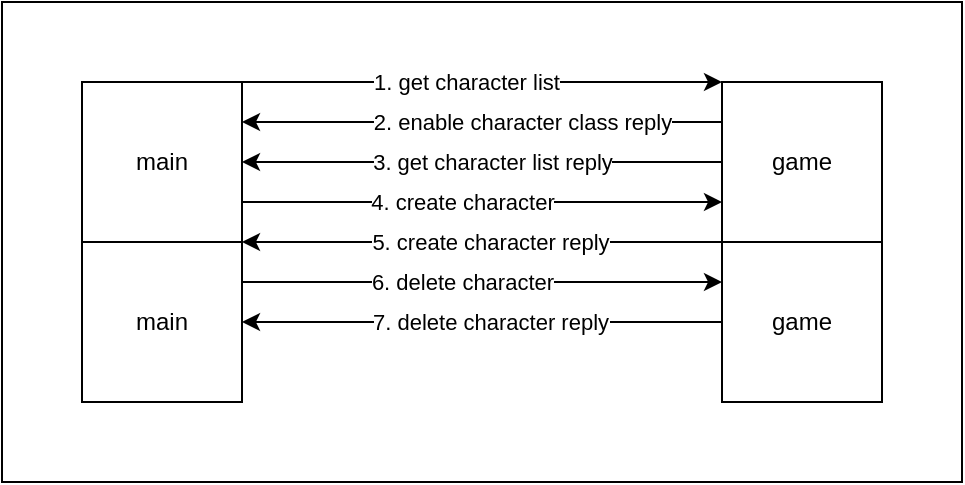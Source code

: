 <mxfile version="22.0.8" type="device">
  <diagram name="Page-1" id="nO8RaUmMSfp31jB0Gylx">
    <mxGraphModel dx="830" dy="497" grid="1" gridSize="10" guides="1" tooltips="1" connect="1" arrows="1" fold="1" page="1" pageScale="1" pageWidth="1169" pageHeight="827" math="0" shadow="0">
      <root>
        <mxCell id="0" />
        <mxCell id="1" parent="0" />
        <mxCell id="EUGmieLFnApyxulQmeKj-38" value="" style="rounded=0;whiteSpace=wrap;html=1;" vertex="1" parent="1">
          <mxGeometry x="320" y="280" width="480" height="240" as="geometry" />
        </mxCell>
        <mxCell id="EUGmieLFnApyxulQmeKj-20" value="main" style="rounded=0;whiteSpace=wrap;html=1;" vertex="1" parent="1">
          <mxGeometry x="360" y="320" width="80" height="80" as="geometry" />
        </mxCell>
        <mxCell id="EUGmieLFnApyxulQmeKj-21" value="game" style="rounded=0;whiteSpace=wrap;html=1;" vertex="1" parent="1">
          <mxGeometry x="680" y="320" width="80" height="80" as="geometry" />
        </mxCell>
        <mxCell id="EUGmieLFnApyxulQmeKj-22" value="" style="endArrow=classic;html=1;rounded=0;entryX=0;entryY=0;entryDx=0;entryDy=0;exitX=1;exitY=0;exitDx=0;exitDy=0;" edge="1" parent="1" source="EUGmieLFnApyxulQmeKj-20" target="EUGmieLFnApyxulQmeKj-21">
          <mxGeometry width="50" height="50" relative="1" as="geometry">
            <mxPoint x="540" y="240" as="sourcePoint" />
            <mxPoint x="590" y="190" as="targetPoint" />
          </mxGeometry>
        </mxCell>
        <mxCell id="EUGmieLFnApyxulQmeKj-26" value="1. get character list" style="edgeLabel;html=1;align=center;verticalAlign=middle;resizable=0;points=[];" vertex="1" connectable="0" parent="EUGmieLFnApyxulQmeKj-22">
          <mxGeometry x="-0.233" y="-2" relative="1" as="geometry">
            <mxPoint x="20" y="-2" as="offset" />
          </mxGeometry>
        </mxCell>
        <mxCell id="EUGmieLFnApyxulQmeKj-23" value="" style="endArrow=classic;html=1;rounded=0;exitX=0;exitY=0.5;exitDx=0;exitDy=0;entryX=1;entryY=0.5;entryDx=0;entryDy=0;" edge="1" parent="1" source="EUGmieLFnApyxulQmeKj-21" target="EUGmieLFnApyxulQmeKj-20">
          <mxGeometry width="50" height="50" relative="1" as="geometry">
            <mxPoint x="540" y="240" as="sourcePoint" />
            <mxPoint x="590" y="190" as="targetPoint" />
          </mxGeometry>
        </mxCell>
        <mxCell id="EUGmieLFnApyxulQmeKj-30" value="3. get character list reply" style="edgeLabel;html=1;align=center;verticalAlign=middle;resizable=0;points=[];" vertex="1" connectable="0" parent="EUGmieLFnApyxulQmeKj-23">
          <mxGeometry x="0.141" relative="1" as="geometry">
            <mxPoint x="22" as="offset" />
          </mxGeometry>
        </mxCell>
        <mxCell id="EUGmieLFnApyxulQmeKj-24" value="" style="endArrow=classic;html=1;rounded=0;entryX=0;entryY=0.75;entryDx=0;entryDy=0;exitX=1;exitY=0.75;exitDx=0;exitDy=0;" edge="1" parent="1" source="EUGmieLFnApyxulQmeKj-20" target="EUGmieLFnApyxulQmeKj-21">
          <mxGeometry width="50" height="50" relative="1" as="geometry">
            <mxPoint x="540" y="240" as="sourcePoint" />
            <mxPoint x="590" y="190" as="targetPoint" />
          </mxGeometry>
        </mxCell>
        <mxCell id="EUGmieLFnApyxulQmeKj-27" value="4. create character" style="edgeLabel;html=1;align=center;verticalAlign=middle;resizable=0;points=[];" vertex="1" connectable="0" parent="EUGmieLFnApyxulQmeKj-24">
          <mxGeometry x="-0.25" y="-1" relative="1" as="geometry">
            <mxPoint x="20" y="-1" as="offset" />
          </mxGeometry>
        </mxCell>
        <mxCell id="EUGmieLFnApyxulQmeKj-25" value="" style="endArrow=classic;html=1;rounded=0;exitX=0;exitY=0;exitDx=0;exitDy=0;entryX=1;entryY=0;entryDx=0;entryDy=0;" edge="1" parent="1" source="EUGmieLFnApyxulQmeKj-29" target="EUGmieLFnApyxulQmeKj-28">
          <mxGeometry width="50" height="50" relative="1" as="geometry">
            <mxPoint x="540" y="240" as="sourcePoint" />
            <mxPoint x="520" y="470" as="targetPoint" />
          </mxGeometry>
        </mxCell>
        <mxCell id="EUGmieLFnApyxulQmeKj-31" value="5. create character reply" style="edgeLabel;html=1;align=center;verticalAlign=middle;resizable=0;points=[];" vertex="1" connectable="0" parent="EUGmieLFnApyxulQmeKj-25">
          <mxGeometry x="0.187" y="-1" relative="1" as="geometry">
            <mxPoint x="26" y="1" as="offset" />
          </mxGeometry>
        </mxCell>
        <mxCell id="EUGmieLFnApyxulQmeKj-28" value="main" style="rounded=0;whiteSpace=wrap;html=1;" vertex="1" parent="1">
          <mxGeometry x="360" y="400" width="80" height="80" as="geometry" />
        </mxCell>
        <mxCell id="EUGmieLFnApyxulQmeKj-29" value="game" style="rounded=0;whiteSpace=wrap;html=1;" vertex="1" parent="1">
          <mxGeometry x="680" y="400" width="80" height="80" as="geometry" />
        </mxCell>
        <mxCell id="EUGmieLFnApyxulQmeKj-32" value="" style="endArrow=classic;html=1;rounded=0;exitX=1;exitY=0.25;exitDx=0;exitDy=0;entryX=0;entryY=0.25;entryDx=0;entryDy=0;" edge="1" parent="1" source="EUGmieLFnApyxulQmeKj-28" target="EUGmieLFnApyxulQmeKj-29">
          <mxGeometry width="50" height="50" relative="1" as="geometry">
            <mxPoint x="450" y="420" as="sourcePoint" />
            <mxPoint x="670" y="420" as="targetPoint" />
          </mxGeometry>
        </mxCell>
        <mxCell id="EUGmieLFnApyxulQmeKj-33" value="6. delete character" style="edgeLabel;html=1;align=center;verticalAlign=middle;resizable=0;points=[];" vertex="1" connectable="0" parent="EUGmieLFnApyxulQmeKj-32">
          <mxGeometry x="-0.25" y="-1" relative="1" as="geometry">
            <mxPoint x="20" y="-1" as="offset" />
          </mxGeometry>
        </mxCell>
        <mxCell id="EUGmieLFnApyxulQmeKj-34" value="" style="endArrow=classic;html=1;rounded=0;exitX=0;exitY=0.5;exitDx=0;exitDy=0;entryX=1;entryY=0.5;entryDx=0;entryDy=0;" edge="1" parent="1" source="EUGmieLFnApyxulQmeKj-29" target="EUGmieLFnApyxulQmeKj-28">
          <mxGeometry width="50" height="50" relative="1" as="geometry">
            <mxPoint x="690" y="410" as="sourcePoint" />
            <mxPoint x="450" y="410" as="targetPoint" />
          </mxGeometry>
        </mxCell>
        <mxCell id="EUGmieLFnApyxulQmeKj-35" value="7. delete character reply" style="edgeLabel;html=1;align=center;verticalAlign=middle;resizable=0;points=[];" vertex="1" connectable="0" parent="EUGmieLFnApyxulQmeKj-34">
          <mxGeometry x="0.187" y="-1" relative="1" as="geometry">
            <mxPoint x="26" y="1" as="offset" />
          </mxGeometry>
        </mxCell>
        <mxCell id="EUGmieLFnApyxulQmeKj-36" value="" style="endArrow=classic;html=1;rounded=0;entryX=1;entryY=0.25;entryDx=0;entryDy=0;exitX=0;exitY=0.25;exitDx=0;exitDy=0;" edge="1" parent="1" source="EUGmieLFnApyxulQmeKj-21" target="EUGmieLFnApyxulQmeKj-20">
          <mxGeometry width="50" height="50" relative="1" as="geometry">
            <mxPoint x="670" y="360" as="sourcePoint" />
            <mxPoint x="450" y="359.66" as="targetPoint" />
          </mxGeometry>
        </mxCell>
        <mxCell id="EUGmieLFnApyxulQmeKj-37" value="2. enable character class reply" style="edgeLabel;html=1;align=center;verticalAlign=middle;resizable=0;points=[];" vertex="1" connectable="0" parent="EUGmieLFnApyxulQmeKj-36">
          <mxGeometry x="0.141" relative="1" as="geometry">
            <mxPoint x="37" as="offset" />
          </mxGeometry>
        </mxCell>
      </root>
    </mxGraphModel>
  </diagram>
</mxfile>
